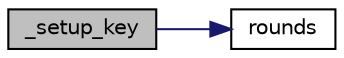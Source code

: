digraph "_setup_key"
{
 // LATEX_PDF_SIZE
  edge [fontname="Helvetica",fontsize="10",labelfontname="Helvetica",labelfontsize="10"];
  node [fontname="Helvetica",fontsize="10",shape=record];
  rankdir="LR";
  Node8 [label="_setup_key",height=0.2,width=0.4,color="black", fillcolor="grey75", style="filled", fontcolor="black",tooltip=" "];
  Node8 -> Node9 [color="midnightblue",fontsize="10",style="solid",fontname="Helvetica"];
  Node9 [label="rounds",height=0.2,width=0.4,color="black", fillcolor="white", style="filled",URL="$kseed_8c.html#a51da46362a22c8107683876e9c12ec82",tooltip=" "];
}
